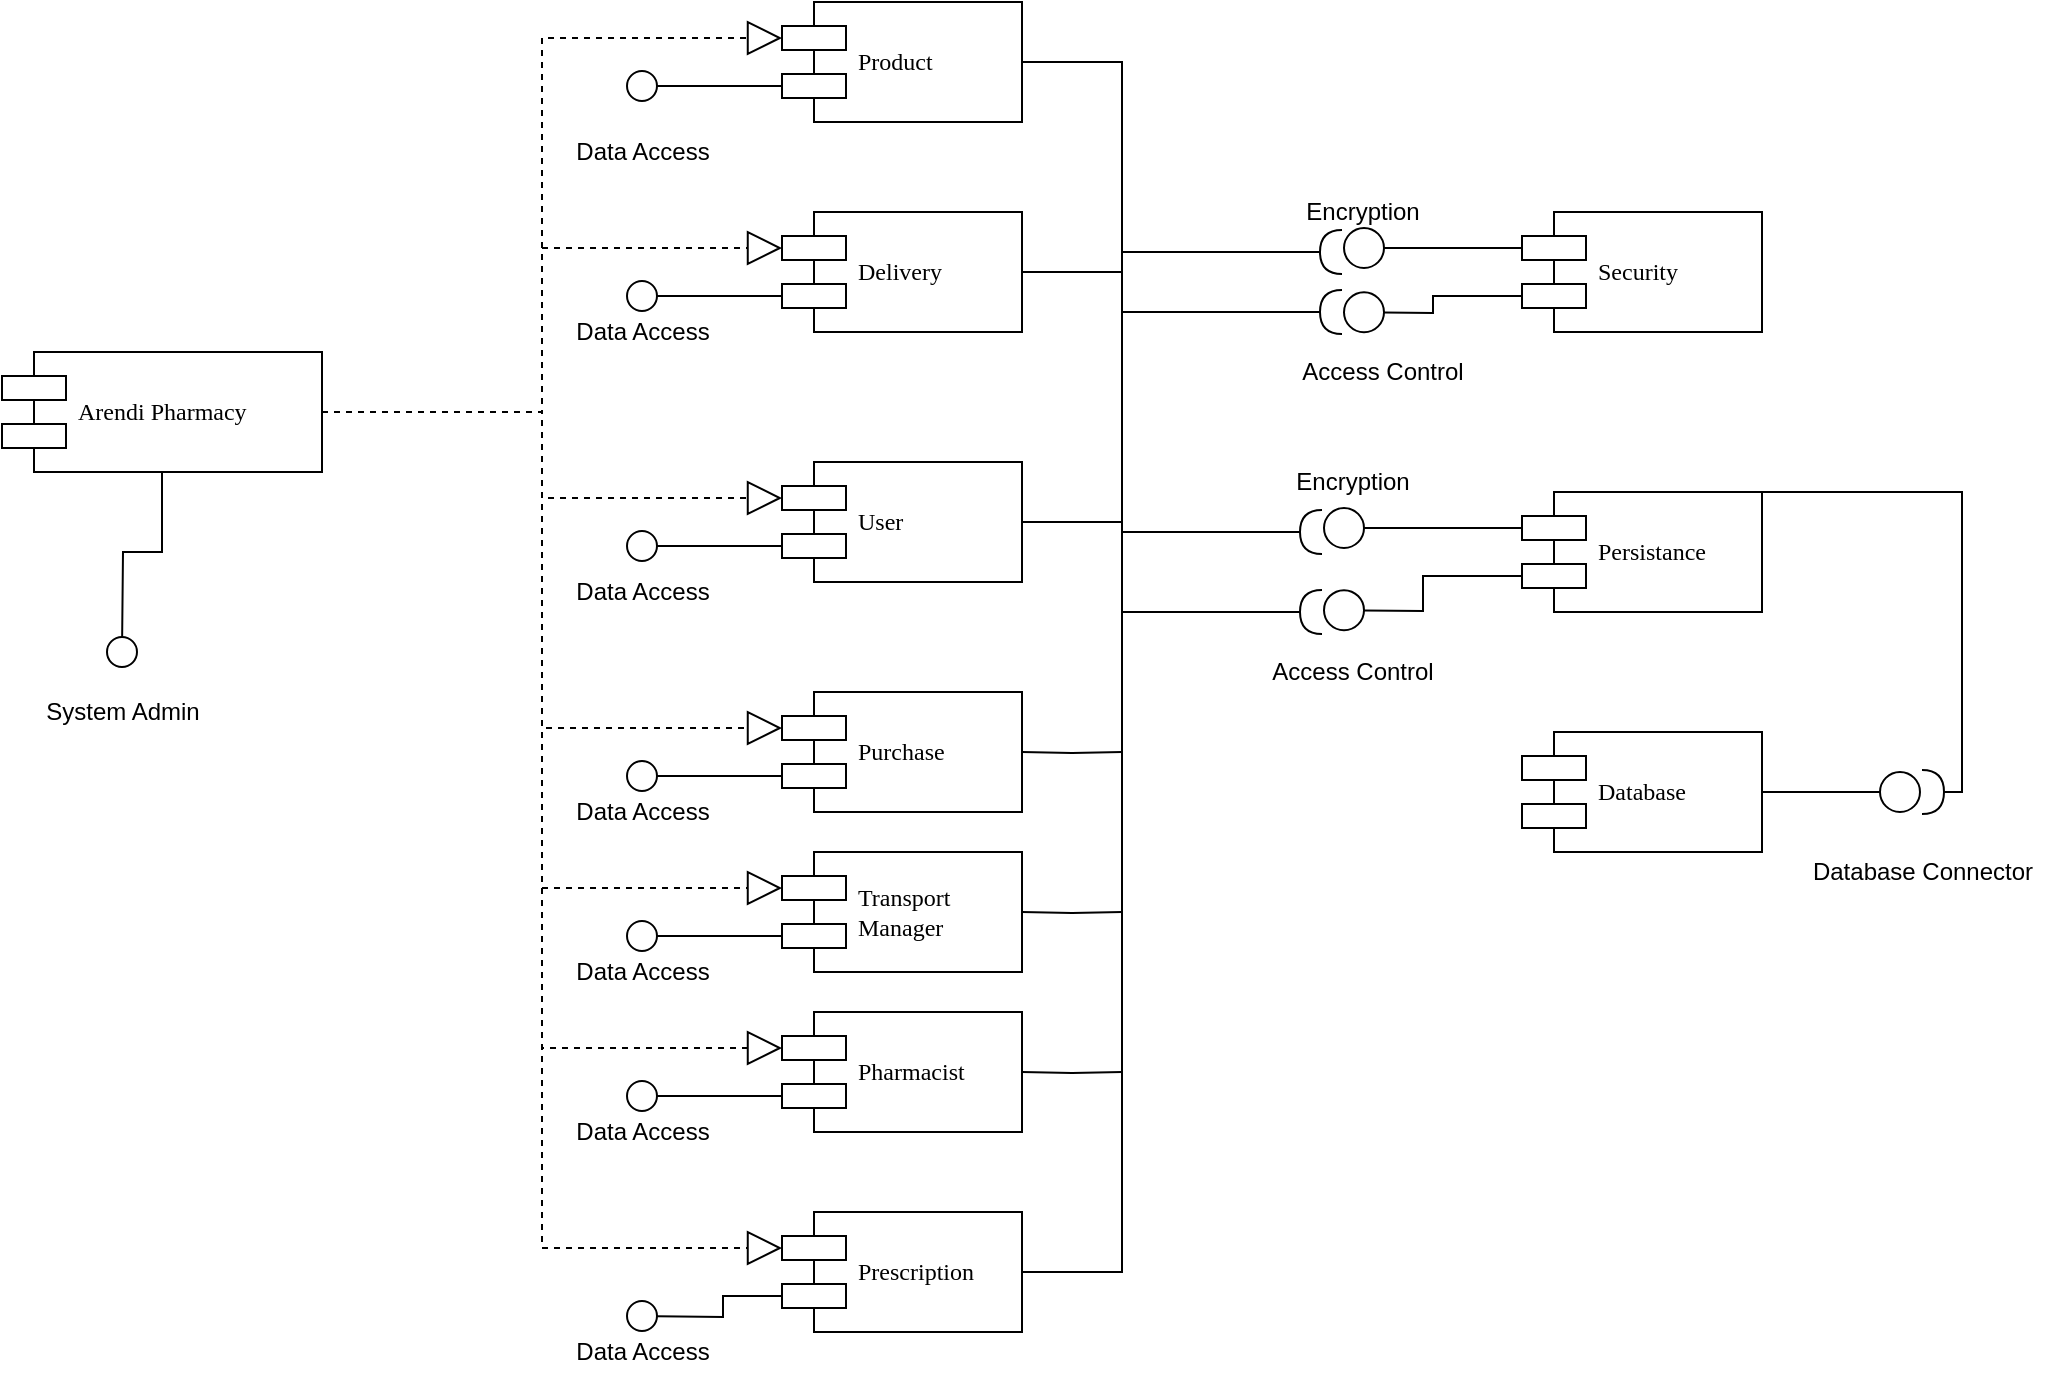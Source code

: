 <mxfile version="20.0.1" type="device"><diagram name="Page-1" id="5f0bae14-7c28-e335-631c-24af17079c00"><mxGraphModel dx="1447" dy="708" grid="1" gridSize="10" guides="1" tooltips="1" connect="1" arrows="1" fold="1" page="1" pageScale="1" pageWidth="1100" pageHeight="850" background="none" math="0" shadow="0"><root><mxCell id="0"/><mxCell id="1" parent="0"/><mxCell id="epfaADFRW_bYClyUZ46K-11" style="edgeStyle=orthogonalEdgeStyle;rounded=0;orthogonalLoop=1;jettySize=auto;html=1;exitX=0;exitY=0.7;exitDx=0;exitDy=0;endArrow=oval;endFill=0;endSize=15;strokeWidth=1;" parent="1" source="39150e848f15840c-5" edge="1"><mxGeometry relative="1" as="geometry"><mxPoint x="360" y="177" as="targetPoint"/></mxGeometry></mxCell><mxCell id="epfaADFRW_bYClyUZ46K-21" style="edgeStyle=orthogonalEdgeStyle;rounded=0;orthogonalLoop=1;jettySize=auto;html=1;entryX=1;entryY=0.5;entryDx=0;entryDy=0;endArrow=none;endFill=0;endSize=15;strokeWidth=1;" parent="1" source="39150e848f15840c-5" target="VFQdKsXdx_vOMfRsd7oj-2" edge="1"><mxGeometry relative="1" as="geometry"><Array as="points"><mxPoint x="600" y="165"/><mxPoint x="600" y="770"/></Array></mxGeometry></mxCell><mxCell id="39150e848f15840c-5" value="Product" style="shape=component;align=left;spacingLeft=36;rounded=0;shadow=0;comic=0;labelBackgroundColor=none;strokeWidth=1;fontFamily=Verdana;fontSize=12;html=1;" parent="1" vertex="1"><mxGeometry x="430" y="135" width="120" height="60" as="geometry"/></mxCell><mxCell id="epfaADFRW_bYClyUZ46K-12" style="edgeStyle=orthogonalEdgeStyle;rounded=0;orthogonalLoop=1;jettySize=auto;html=1;exitX=0;exitY=0.7;exitDx=0;exitDy=0;endArrow=oval;endFill=0;endSize=15;strokeWidth=1;" parent="1" source="39150e848f15840c-7" edge="1"><mxGeometry relative="1" as="geometry"><mxPoint x="360" y="282" as="targetPoint"/></mxGeometry></mxCell><mxCell id="epfaADFRW_bYClyUZ46K-22" style="edgeStyle=orthogonalEdgeStyle;rounded=0;orthogonalLoop=1;jettySize=auto;html=1;endArrow=halfCircle;endFill=0;endSize=9;strokeWidth=1;" parent="1" edge="1"><mxGeometry relative="1" as="geometry"><mxPoint x="710" y="260" as="targetPoint"/><mxPoint x="600" y="270" as="sourcePoint"/><Array as="points"><mxPoint x="600" y="260"/></Array></mxGeometry></mxCell><mxCell id="epfaADFRW_bYClyUZ46K-28" style="edgeStyle=orthogonalEdgeStyle;rounded=0;orthogonalLoop=1;jettySize=auto;html=1;endArrow=halfCircle;endFill=0;endSize=9;strokeWidth=1;" parent="1" edge="1"><mxGeometry relative="1" as="geometry"><mxPoint x="710" y="290" as="targetPoint"/><mxPoint x="600" y="270" as="sourcePoint"/><Array as="points"><mxPoint x="600" y="270"/><mxPoint x="600" y="290"/></Array></mxGeometry></mxCell><mxCell id="epfaADFRW_bYClyUZ46K-55" style="edgeStyle=orthogonalEdgeStyle;rounded=0;orthogonalLoop=1;jettySize=auto;html=1;fontSize=25;endArrow=none;endFill=0;endSize=9;strokeWidth=1;" parent="1" source="39150e848f15840c-7" edge="1"><mxGeometry relative="1" as="geometry"><mxPoint x="600" y="270" as="targetPoint"/></mxGeometry></mxCell><mxCell id="39150e848f15840c-7" value="Delivery" style="shape=component;align=left;spacingLeft=36;rounded=0;shadow=0;comic=0;labelBackgroundColor=none;strokeWidth=1;fontFamily=Verdana;fontSize=12;html=1;" parent="1" vertex="1"><mxGeometry x="430" y="240" width="120" height="60" as="geometry"/></mxCell><mxCell id="epfaADFRW_bYClyUZ46K-2" style="edgeStyle=orthogonalEdgeStyle;rounded=0;orthogonalLoop=1;jettySize=auto;html=1;endArrow=oval;endFill=0;strokeWidth=1;endSize=15;" parent="1" source="epfaADFRW_bYClyUZ46K-1" edge="1"><mxGeometry relative="1" as="geometry"><mxPoint x="100" y="460" as="targetPoint"/></mxGeometry></mxCell><mxCell id="epfaADFRW_bYClyUZ46K-7" style="edgeStyle=orthogonalEdgeStyle;rounded=0;orthogonalLoop=1;jettySize=auto;html=1;entryX=0;entryY=0.3;entryDx=0;entryDy=0;endArrow=block;endFill=0;endSize=15;strokeWidth=1;dashed=1;" parent="1" source="epfaADFRW_bYClyUZ46K-1" target="39150e848f15840c-5" edge="1"><mxGeometry relative="1" as="geometry"/></mxCell><mxCell id="epfaADFRW_bYClyUZ46K-8" style="edgeStyle=orthogonalEdgeStyle;rounded=0;orthogonalLoop=1;jettySize=auto;html=1;entryX=0;entryY=0.3;entryDx=0;entryDy=0;dashed=1;endArrow=block;endFill=0;endSize=15;strokeWidth=1;" parent="1" source="epfaADFRW_bYClyUZ46K-1" target="39150e848f15840c-7" edge="1"><mxGeometry relative="1" as="geometry"/></mxCell><mxCell id="epfaADFRW_bYClyUZ46K-9" style="edgeStyle=orthogonalEdgeStyle;rounded=0;orthogonalLoop=1;jettySize=auto;html=1;entryX=0;entryY=0.3;entryDx=0;entryDy=0;dashed=1;endArrow=block;endFill=0;endSize=15;strokeWidth=1;" parent="1" source="epfaADFRW_bYClyUZ46K-1" target="epfaADFRW_bYClyUZ46K-5" edge="1"><mxGeometry relative="1" as="geometry"/></mxCell><mxCell id="epfaADFRW_bYClyUZ46K-10" style="edgeStyle=orthogonalEdgeStyle;rounded=0;orthogonalLoop=1;jettySize=auto;html=1;entryX=0;entryY=0.3;entryDx=0;entryDy=0;dashed=1;endArrow=block;endFill=0;endSize=15;strokeWidth=1;" parent="1" source="epfaADFRW_bYClyUZ46K-1" target="epfaADFRW_bYClyUZ46K-6" edge="1"><mxGeometry relative="1" as="geometry"/></mxCell><mxCell id="epfaADFRW_bYClyUZ46K-1" value="Arendi Pharmacy" style="shape=component;align=left;spacingLeft=36;rounded=0;shadow=0;comic=0;labelBackgroundColor=none;strokeWidth=1;fontFamily=Verdana;fontSize=12;html=1;" parent="1" vertex="1"><mxGeometry x="40" y="310" width="160" height="60" as="geometry"/></mxCell><mxCell id="epfaADFRW_bYClyUZ46K-3" value="System Admin" style="text;html=1;align=center;verticalAlign=middle;resizable=0;points=[];autosize=1;strokeColor=none;fillColor=none;" parent="1" vertex="1"><mxGeometry x="55" y="480" width="90" height="20" as="geometry"/></mxCell><mxCell id="epfaADFRW_bYClyUZ46K-13" style="edgeStyle=orthogonalEdgeStyle;rounded=0;orthogonalLoop=1;jettySize=auto;html=1;exitX=0;exitY=0.7;exitDx=0;exitDy=0;endArrow=oval;endFill=0;endSize=15;strokeWidth=1;" parent="1" source="epfaADFRW_bYClyUZ46K-5" edge="1"><mxGeometry relative="1" as="geometry"><mxPoint x="360" y="407" as="targetPoint"/></mxGeometry></mxCell><mxCell id="epfaADFRW_bYClyUZ46K-42" style="edgeStyle=orthogonalEdgeStyle;rounded=0;orthogonalLoop=1;jettySize=auto;html=1;endArrow=halfCircle;endFill=0;endSize=9;strokeWidth=1;" parent="1" edge="1"><mxGeometry relative="1" as="geometry"><mxPoint x="700" y="400" as="targetPoint"/><mxPoint x="600" y="395" as="sourcePoint"/><Array as="points"><mxPoint x="600" y="400"/></Array></mxGeometry></mxCell><mxCell id="epfaADFRW_bYClyUZ46K-43" style="edgeStyle=orthogonalEdgeStyle;rounded=0;orthogonalLoop=1;jettySize=auto;html=1;endArrow=halfCircle;endFill=0;endSize=9;strokeWidth=1;" parent="1" edge="1"><mxGeometry relative="1" as="geometry"><mxPoint x="700" y="440" as="targetPoint"/><mxPoint x="600" y="420" as="sourcePoint"/><Array as="points"><mxPoint x="600" y="440"/></Array></mxGeometry></mxCell><mxCell id="epfaADFRW_bYClyUZ46K-57" style="edgeStyle=orthogonalEdgeStyle;rounded=0;orthogonalLoop=1;jettySize=auto;html=1;fontSize=25;endArrow=none;endFill=0;endSize=9;strokeWidth=1;" parent="1" source="epfaADFRW_bYClyUZ46K-5" edge="1"><mxGeometry relative="1" as="geometry"><mxPoint x="600" y="395" as="targetPoint"/></mxGeometry></mxCell><mxCell id="epfaADFRW_bYClyUZ46K-5" value="User" style="shape=component;align=left;spacingLeft=36;rounded=0;shadow=0;comic=0;labelBackgroundColor=none;strokeWidth=1;fontFamily=Verdana;fontSize=12;html=1;" parent="1" vertex="1"><mxGeometry x="430" y="365" width="120" height="60" as="geometry"/></mxCell><mxCell id="epfaADFRW_bYClyUZ46K-14" style="edgeStyle=orthogonalEdgeStyle;rounded=0;orthogonalLoop=1;jettySize=auto;html=1;exitX=0;exitY=0.7;exitDx=0;exitDy=0;endArrow=oval;endFill=0;endSize=15;strokeWidth=1;" parent="1" source="epfaADFRW_bYClyUZ46K-6" edge="1"><mxGeometry relative="1" as="geometry"><mxPoint x="360" y="522" as="targetPoint"/></mxGeometry></mxCell><mxCell id="epfaADFRW_bYClyUZ46K-6" value="Purchase" style="shape=component;align=left;spacingLeft=36;rounded=0;shadow=0;comic=0;labelBackgroundColor=none;strokeWidth=1;fontFamily=Verdana;fontSize=12;html=1;" parent="1" vertex="1"><mxGeometry x="430" y="480" width="120" height="60" as="geometry"/></mxCell><mxCell id="epfaADFRW_bYClyUZ46K-15" value="Data Access" style="text;html=1;align=center;verticalAlign=middle;resizable=0;points=[];autosize=1;strokeColor=none;fillColor=none;" parent="1" vertex="1"><mxGeometry x="320" y="200" width="80" height="20" as="geometry"/></mxCell><mxCell id="epfaADFRW_bYClyUZ46K-17" value="Data Access" style="text;html=1;align=center;verticalAlign=middle;resizable=0;points=[];autosize=1;strokeColor=none;fillColor=none;" parent="1" vertex="1"><mxGeometry x="320" y="290" width="80" height="20" as="geometry"/></mxCell><mxCell id="epfaADFRW_bYClyUZ46K-18" value="Data Access" style="text;html=1;align=center;verticalAlign=middle;resizable=0;points=[];autosize=1;strokeColor=none;fillColor=none;" parent="1" vertex="1"><mxGeometry x="320" y="420" width="80" height="20" as="geometry"/></mxCell><mxCell id="epfaADFRW_bYClyUZ46K-19" value="Data Access" style="text;html=1;align=center;verticalAlign=middle;resizable=0;points=[];autosize=1;strokeColor=none;fillColor=none;" parent="1" vertex="1"><mxGeometry x="320" y="530" width="80" height="20" as="geometry"/></mxCell><mxCell id="epfaADFRW_bYClyUZ46K-27" style="edgeStyle=orthogonalEdgeStyle;rounded=0;orthogonalLoop=1;jettySize=auto;html=1;exitX=0;exitY=0.3;exitDx=0;exitDy=0;endArrow=circle;endFill=0;endSize=9;strokeWidth=1;" parent="1" source="epfaADFRW_bYClyUZ46K-24" edge="1"><mxGeometry relative="1" as="geometry"><mxPoint x="710" y="258" as="targetPoint"/></mxGeometry></mxCell><mxCell id="epfaADFRW_bYClyUZ46K-33" style="edgeStyle=orthogonalEdgeStyle;rounded=0;orthogonalLoop=1;jettySize=auto;html=1;exitX=0;exitY=0.7;exitDx=0;exitDy=0;endArrow=circle;endFill=0;endSize=9;strokeWidth=1;" parent="1" source="epfaADFRW_bYClyUZ46K-24" edge="1"><mxGeometry relative="1" as="geometry"><mxPoint x="710" y="290" as="targetPoint"/></mxGeometry></mxCell><mxCell id="epfaADFRW_bYClyUZ46K-24" value="Security" style="shape=component;align=left;spacingLeft=36;rounded=0;shadow=0;comic=0;labelBackgroundColor=none;strokeWidth=1;fontFamily=Verdana;fontSize=12;html=1;" parent="1" vertex="1"><mxGeometry x="800" y="240" width="120" height="60" as="geometry"/></mxCell><mxCell id="epfaADFRW_bYClyUZ46K-38" style="edgeStyle=orthogonalEdgeStyle;rounded=0;orthogonalLoop=1;jettySize=auto;html=1;endArrow=halfCircle;endFill=0;endSize=9;strokeWidth=1;" parent="1" source="epfaADFRW_bYClyUZ46K-25" edge="1"><mxGeometry relative="1" as="geometry"><mxPoint x="1000" y="530" as="targetPoint"/><Array as="points"><mxPoint x="1020" y="380"/><mxPoint x="1020" y="530"/></Array></mxGeometry></mxCell><mxCell id="epfaADFRW_bYClyUZ46K-46" style="edgeStyle=orthogonalEdgeStyle;rounded=0;orthogonalLoop=1;jettySize=auto;html=1;exitX=0;exitY=0.3;exitDx=0;exitDy=0;endArrow=circle;endFill=0;endSize=9;strokeWidth=1;" parent="1" source="epfaADFRW_bYClyUZ46K-25" edge="1"><mxGeometry relative="1" as="geometry"><mxPoint x="700" y="398" as="targetPoint"/></mxGeometry></mxCell><mxCell id="epfaADFRW_bYClyUZ46K-25" value="Persistance" style="shape=component;align=left;spacingLeft=36;rounded=0;shadow=0;comic=0;labelBackgroundColor=none;strokeWidth=1;fontFamily=Verdana;fontSize=12;html=1;" parent="1" vertex="1"><mxGeometry x="800" y="380" width="120" height="60" as="geometry"/></mxCell><mxCell id="epfaADFRW_bYClyUZ46K-39" style="edgeStyle=orthogonalEdgeStyle;rounded=0;orthogonalLoop=1;jettySize=auto;html=1;endArrow=circle;endFill=0;endSize=9;strokeWidth=1;" parent="1" source="epfaADFRW_bYClyUZ46K-37" edge="1"><mxGeometry relative="1" as="geometry"><mxPoint x="1000" y="530" as="targetPoint"/></mxGeometry></mxCell><mxCell id="epfaADFRW_bYClyUZ46K-37" value="Database" style="shape=component;align=left;spacingLeft=36;rounded=0;shadow=0;comic=0;labelBackgroundColor=none;strokeWidth=1;fontFamily=Verdana;fontSize=12;html=1;" parent="1" vertex="1"><mxGeometry x="800" y="500" width="120" height="60" as="geometry"/></mxCell><mxCell id="epfaADFRW_bYClyUZ46K-40" value="Encryption" style="text;html=1;align=center;verticalAlign=middle;resizable=0;points=[];autosize=1;strokeColor=none;fillColor=none;" parent="1" vertex="1"><mxGeometry x="685" y="230" width="70" height="20" as="geometry"/></mxCell><mxCell id="epfaADFRW_bYClyUZ46K-41" value="Access Control" style="text;html=1;align=center;verticalAlign=middle;resizable=0;points=[];autosize=1;strokeColor=none;fillColor=none;" parent="1" vertex="1"><mxGeometry x="680" y="310" width="100" height="20" as="geometry"/></mxCell><mxCell id="epfaADFRW_bYClyUZ46K-50" style="edgeStyle=orthogonalEdgeStyle;rounded=0;orthogonalLoop=1;jettySize=auto;html=1;exitX=0;exitY=0.7;exitDx=0;exitDy=0;endArrow=circle;endFill=0;endSize=9;strokeWidth=1;" parent="1" edge="1" source="epfaADFRW_bYClyUZ46K-25"><mxGeometry relative="1" as="geometry"><mxPoint x="700" y="439" as="targetPoint"/><mxPoint x="800" y="439" as="sourcePoint"/></mxGeometry></mxCell><mxCell id="epfaADFRW_bYClyUZ46K-51" value="Encryption" style="text;html=1;align=center;verticalAlign=middle;resizable=0;points=[];autosize=1;strokeColor=none;fillColor=none;" parent="1" vertex="1"><mxGeometry x="680" y="365" width="70" height="20" as="geometry"/></mxCell><mxCell id="epfaADFRW_bYClyUZ46K-52" value="Access Control" style="text;html=1;align=center;verticalAlign=middle;resizable=0;points=[];autosize=1;strokeColor=none;fillColor=none;" parent="1" vertex="1"><mxGeometry x="665" y="460" width="100" height="20" as="geometry"/></mxCell><mxCell id="epfaADFRW_bYClyUZ46K-53" value="Database Connector" style="text;html=1;align=center;verticalAlign=middle;resizable=0;points=[];autosize=1;strokeColor=none;fillColor=none;" parent="1" vertex="1"><mxGeometry x="935" y="560" width="130" height="20" as="geometry"/></mxCell><mxCell id="VFQdKsXdx_vOMfRsd7oj-1" style="edgeStyle=orthogonalEdgeStyle;rounded=0;orthogonalLoop=1;jettySize=auto;html=1;exitX=0;exitY=0.7;exitDx=0;exitDy=0;endArrow=oval;endFill=0;endSize=15;strokeWidth=1;" edge="1" parent="1" source="VFQdKsXdx_vOMfRsd7oj-2"><mxGeometry relative="1" as="geometry"><mxPoint x="360" y="792.0" as="targetPoint"/></mxGeometry></mxCell><mxCell id="VFQdKsXdx_vOMfRsd7oj-2" value="Prescription" style="shape=component;align=left;spacingLeft=36;rounded=0;shadow=0;comic=0;labelBackgroundColor=none;strokeWidth=1;fontFamily=Verdana;fontSize=12;html=1;" vertex="1" parent="1"><mxGeometry x="430" y="740" width="120" height="60" as="geometry"/></mxCell><mxCell id="VFQdKsXdx_vOMfRsd7oj-3" style="edgeStyle=orthogonalEdgeStyle;rounded=0;orthogonalLoop=1;jettySize=auto;html=1;fontSize=25;endArrow=none;endFill=0;endSize=9;strokeWidth=1;entryX=1;entryY=0.5;entryDx=0;entryDy=0;" edge="1" parent="1" target="epfaADFRW_bYClyUZ46K-6"><mxGeometry relative="1" as="geometry"><mxPoint x="560" y="480" as="targetPoint"/><mxPoint x="600" y="510" as="sourcePoint"/></mxGeometry></mxCell><mxCell id="VFQdKsXdx_vOMfRsd7oj-4" value="Data Access" style="text;html=1;align=center;verticalAlign=middle;resizable=0;points=[];autosize=1;strokeColor=none;fillColor=none;" vertex="1" parent="1"><mxGeometry x="320" y="800" width="80" height="20" as="geometry"/></mxCell><mxCell id="VFQdKsXdx_vOMfRsd7oj-5" style="edgeStyle=orthogonalEdgeStyle;rounded=0;orthogonalLoop=1;jettySize=auto;html=1;entryX=0;entryY=0.3;entryDx=0;entryDy=0;dashed=1;endArrow=block;endFill=0;endSize=15;strokeWidth=1;exitX=1;exitY=0.5;exitDx=0;exitDy=0;" edge="1" parent="1" source="epfaADFRW_bYClyUZ46K-1" target="VFQdKsXdx_vOMfRsd7oj-2"><mxGeometry relative="1" as="geometry"><mxPoint x="210" y="350.0" as="sourcePoint"/><mxPoint x="440" y="393" as="targetPoint"/></mxGeometry></mxCell><mxCell id="VFQdKsXdx_vOMfRsd7oj-9" style="edgeStyle=orthogonalEdgeStyle;rounded=0;orthogonalLoop=1;jettySize=auto;html=1;exitX=0;exitY=0.7;exitDx=0;exitDy=0;endArrow=oval;endFill=0;endSize=15;strokeWidth=1;" edge="1" parent="1" source="VFQdKsXdx_vOMfRsd7oj-10"><mxGeometry relative="1" as="geometry"><mxPoint x="360" y="602" as="targetPoint"/></mxGeometry></mxCell><mxCell id="VFQdKsXdx_vOMfRsd7oj-10" value="Transport&lt;br&gt;Manager" style="shape=component;align=left;spacingLeft=36;rounded=0;shadow=0;comic=0;labelBackgroundColor=none;strokeWidth=1;fontFamily=Verdana;fontSize=12;html=1;" vertex="1" parent="1"><mxGeometry x="430" y="560" width="120" height="60" as="geometry"/></mxCell><mxCell id="VFQdKsXdx_vOMfRsd7oj-11" value="Data Access" style="text;html=1;align=center;verticalAlign=middle;resizable=0;points=[];autosize=1;strokeColor=none;fillColor=none;" vertex="1" parent="1"><mxGeometry x="320" y="610" width="80" height="20" as="geometry"/></mxCell><mxCell id="VFQdKsXdx_vOMfRsd7oj-12" style="edgeStyle=orthogonalEdgeStyle;rounded=0;orthogonalLoop=1;jettySize=auto;html=1;fontSize=25;endArrow=none;endFill=0;endSize=9;strokeWidth=1;entryX=1;entryY=0.5;entryDx=0;entryDy=0;" edge="1" parent="1" target="VFQdKsXdx_vOMfRsd7oj-10"><mxGeometry relative="1" as="geometry"><mxPoint x="560" y="560" as="targetPoint"/><mxPoint x="600.0" y="590" as="sourcePoint"/></mxGeometry></mxCell><mxCell id="VFQdKsXdx_vOMfRsd7oj-13" style="edgeStyle=orthogonalEdgeStyle;rounded=0;orthogonalLoop=1;jettySize=auto;html=1;exitX=0;exitY=0.7;exitDx=0;exitDy=0;endArrow=oval;endFill=0;endSize=15;strokeWidth=1;" edge="1" parent="1" source="VFQdKsXdx_vOMfRsd7oj-14"><mxGeometry relative="1" as="geometry"><mxPoint x="360" y="682" as="targetPoint"/></mxGeometry></mxCell><mxCell id="VFQdKsXdx_vOMfRsd7oj-14" value="Pharmacist" style="shape=component;align=left;spacingLeft=36;rounded=0;shadow=0;comic=0;labelBackgroundColor=none;strokeWidth=1;fontFamily=Verdana;fontSize=12;html=1;" vertex="1" parent="1"><mxGeometry x="430" y="640" width="120" height="60" as="geometry"/></mxCell><mxCell id="VFQdKsXdx_vOMfRsd7oj-15" value="Data Access" style="text;html=1;align=center;verticalAlign=middle;resizable=0;points=[];autosize=1;strokeColor=none;fillColor=none;" vertex="1" parent="1"><mxGeometry x="320" y="690" width="80" height="20" as="geometry"/></mxCell><mxCell id="VFQdKsXdx_vOMfRsd7oj-16" style="edgeStyle=orthogonalEdgeStyle;rounded=0;orthogonalLoop=1;jettySize=auto;html=1;fontSize=25;endArrow=none;endFill=0;endSize=9;strokeWidth=1;entryX=1;entryY=0.5;entryDx=0;entryDy=0;" edge="1" parent="1" target="VFQdKsXdx_vOMfRsd7oj-14"><mxGeometry relative="1" as="geometry"><mxPoint x="560" y="640" as="targetPoint"/><mxPoint x="600.0" y="670" as="sourcePoint"/></mxGeometry></mxCell><mxCell id="VFQdKsXdx_vOMfRsd7oj-17" style="edgeStyle=orthogonalEdgeStyle;rounded=0;orthogonalLoop=1;jettySize=auto;html=1;entryX=0;entryY=0.3;entryDx=0;entryDy=0;dashed=1;endArrow=block;endFill=0;endSize=15;strokeWidth=1;exitX=1;exitY=0.5;exitDx=0;exitDy=0;" edge="1" parent="1" source="epfaADFRW_bYClyUZ46K-1" target="VFQdKsXdx_vOMfRsd7oj-14"><mxGeometry relative="1" as="geometry"><mxPoint x="210" y="350" as="sourcePoint"/><mxPoint x="440" y="508" as="targetPoint"/></mxGeometry></mxCell><mxCell id="VFQdKsXdx_vOMfRsd7oj-18" style="edgeStyle=orthogonalEdgeStyle;rounded=0;orthogonalLoop=1;jettySize=auto;html=1;entryX=0;entryY=0.3;entryDx=0;entryDy=0;dashed=1;endArrow=block;endFill=0;endSize=15;strokeWidth=1;exitX=1;exitY=0.5;exitDx=0;exitDy=0;" edge="1" parent="1" source="epfaADFRW_bYClyUZ46K-1" target="VFQdKsXdx_vOMfRsd7oj-10"><mxGeometry relative="1" as="geometry"><mxPoint x="210" y="350" as="sourcePoint"/><mxPoint x="440" y="668" as="targetPoint"/></mxGeometry></mxCell></root></mxGraphModel></diagram></mxfile>